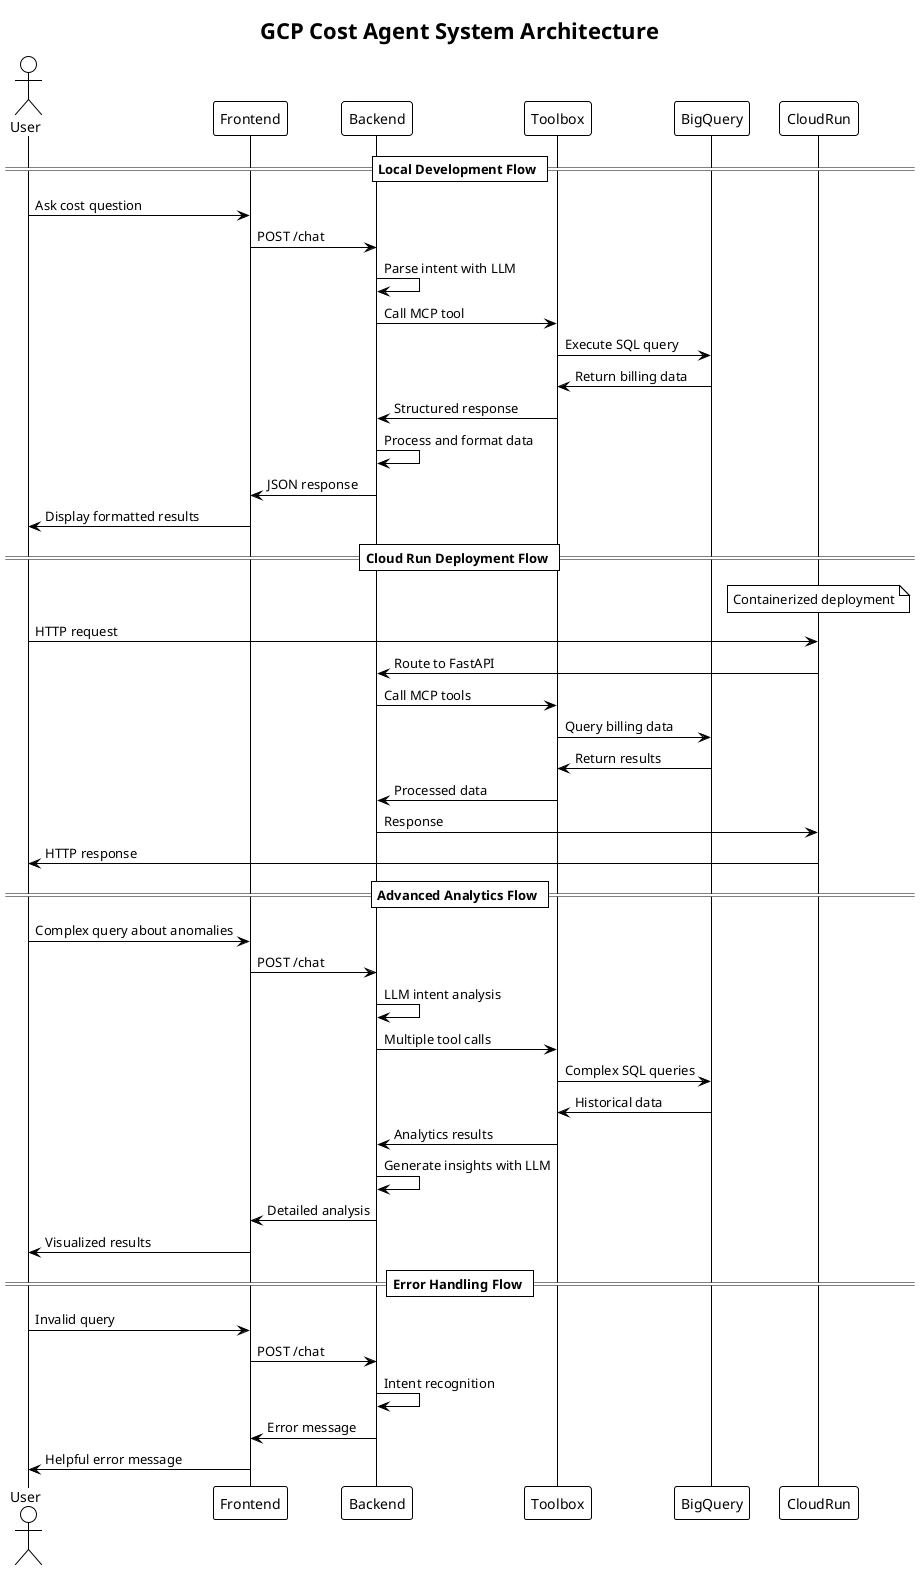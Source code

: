 @startuml
!theme plain
title GCP Cost Agent System Architecture

actor User
participant Frontend as Frontend
participant Backend as Backend
participant Toolbox as Toolbox
participant BigQuery as BigQuery
participant CloudRun as CloudRun

== Local Development Flow ==

User -> Frontend: Ask cost question
Frontend -> Backend: POST /chat
Backend -> Backend: Parse intent with LLM
Backend -> Toolbox: Call MCP tool
Toolbox -> BigQuery: Execute SQL query
BigQuery -> Toolbox: Return billing data
Toolbox -> Backend: Structured response
Backend -> Backend: Process and format data
Backend -> Frontend: JSON response
Frontend -> User: Display formatted results

== Cloud Run Deployment Flow ==

note over CloudRun: Containerized deployment
User -> CloudRun: HTTP request
CloudRun -> Backend: Route to FastAPI
Backend -> Toolbox: Call MCP tools
Toolbox -> BigQuery: Query billing data
BigQuery -> Toolbox: Return results
Toolbox -> Backend: Processed data
Backend -> CloudRun: Response
CloudRun -> User: HTTP response

== Advanced Analytics Flow ==

User -> Frontend: Complex query about anomalies
Frontend -> Backend: POST /chat
Backend -> Backend: LLM intent analysis
Backend -> Toolbox: Multiple tool calls
Toolbox -> BigQuery: Complex SQL queries
BigQuery -> Toolbox: Historical data
Toolbox -> Backend: Analytics results
Backend -> Backend: Generate insights with LLM
Backend -> Frontend: Detailed analysis
Frontend -> User: Visualized results

== Error Handling Flow ==

User -> Frontend: Invalid query
Frontend -> Backend: POST /chat
Backend -> Backend: Intent recognition
Backend -> Frontend: Error message
Frontend -> User: Helpful error message

@enduml